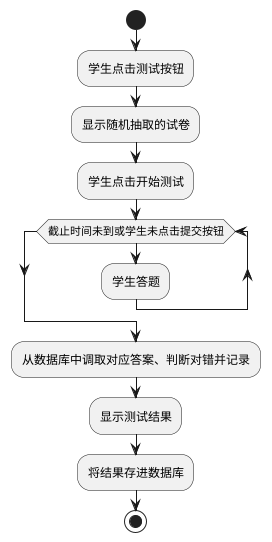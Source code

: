 @startuml
start
:学生点击测试按钮;
:显示随机抽取的试卷;
:学生点击开始测试;
while(截止时间未到或学生未点击提交按钮)
:学生答题;
endwhile
:从数据库中调取对应答案、判断对错并记录;
:显示测试结果;
:将结果存进数据库;
stop
@enduml